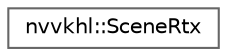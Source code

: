 digraph "Graphical Class Hierarchy"
{
 // LATEX_PDF_SIZE
  bgcolor="transparent";
  edge [fontname=Helvetica,fontsize=10,labelfontname=Helvetica,labelfontsize=10];
  node [fontname=Helvetica,fontsize=10,shape=box,height=0.2,width=0.4];
  rankdir="LR";
  Node0 [id="Node000000",label="nvvkhl::SceneRtx",height=0.2,width=0.4,color="grey40", fillcolor="white", style="filled",URL="$classnvvkhl_1_1_scene_rtx.html",tooltip=" "];
}
